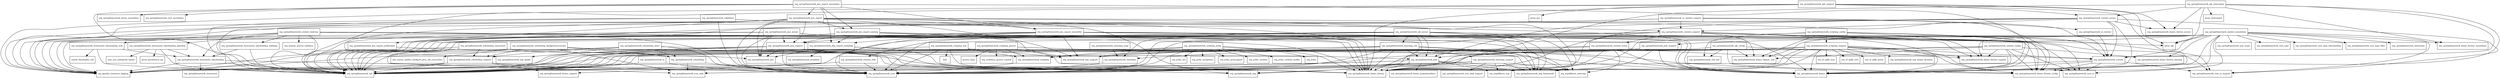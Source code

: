 digraph spring_context_2_5_5_package_dependencies {
  node [shape = box, fontsize=10.0];
  org_springframework_context -> org_springframework_beans;
  org_springframework_context -> org_springframework_beans_factory;
  org_springframework_context -> org_springframework_beans_factory_config;
  org_springframework_context -> org_springframework_core_io;
  org_springframework_context -> org_springframework_core_io_support;
  org_springframework_context_access -> org_apache_commons_logging;
  org_springframework_context_access -> org_springframework_beans;
  org_springframework_context_access -> org_springframework_beans_factory;
  org_springframework_context_access -> org_springframework_beans_factory_access;
  org_springframework_context_access -> org_springframework_context;
  org_springframework_context_access -> org_springframework_context_support;
  org_springframework_context_access -> org_springframework_core_io_support;
  org_springframework_context_access -> org_springframework_jndi;
  org_springframework_context_access -> org_springframework_util;
  org_springframework_context_annotation -> javax_ejb;
  org_springframework_context_annotation -> org_springframework_aop_scope;
  org_springframework_context_annotation -> org_springframework_beans;
  org_springframework_context_annotation -> org_springframework_beans_factory;
  org_springframework_context_annotation -> org_springframework_beans_factory_annotation;
  org_springframework_context_annotation -> org_springframework_beans_factory_config;
  org_springframework_context_annotation -> org_springframework_beans_factory_parsing;
  org_springframework_context_annotation -> org_springframework_beans_factory_support;
  org_springframework_context_annotation -> org_springframework_beans_factory_xml;
  org_springframework_context_annotation -> org_springframework_context;
  org_springframework_context_annotation -> org_springframework_core;
  org_springframework_context_annotation -> org_springframework_core_io;
  org_springframework_context_annotation -> org_springframework_core_io_support;
  org_springframework_context_annotation -> org_springframework_core_type;
  org_springframework_context_annotation -> org_springframework_core_type_classreading;
  org_springframework_context_annotation -> org_springframework_core_type_filter;
  org_springframework_context_annotation -> org_springframework_jndi_support;
  org_springframework_context_annotation -> org_springframework_stereotype;
  org_springframework_context_annotation -> org_springframework_util;
  org_springframework_context_config -> org_springframework_beans;
  org_springframework_context_config -> org_springframework_beans_factory_config;
  org_springframework_context_config -> org_springframework_beans_factory_parsing;
  org_springframework_context_config -> org_springframework_beans_factory_support;
  org_springframework_context_config -> org_springframework_beans_factory_xml;
  org_springframework_context_config -> org_springframework_core;
  org_springframework_context_config -> org_springframework_core_io;
  org_springframework_context_config -> org_springframework_util;
  org_springframework_context_event -> org_aopalliance_intercept;
  org_springframework_context_event -> org_springframework_beans;
  org_springframework_context_event -> org_springframework_beans_factory;
  org_springframework_context_event -> org_springframework_context;
  org_springframework_context_event -> org_springframework_core;
  org_springframework_context_event -> org_springframework_core_task;
  org_springframework_context_i18n -> org_springframework_core;
  org_springframework_context_i18n -> org_springframework_util;
  org_springframework_context_support -> org_apache_commons_logging;
  org_springframework_context_support -> org_springframework_beans;
  org_springframework_context_support -> org_springframework_beans_factory;
  org_springframework_context_support -> org_springframework_beans_factory_config;
  org_springframework_context_support -> org_springframework_beans_factory_support;
  org_springframework_context_support -> org_springframework_beans_factory_xml;
  org_springframework_context_support -> org_springframework_beans_support;
  org_springframework_context_support -> org_springframework_context;
  org_springframework_context_support -> org_springframework_context_event;
  org_springframework_context_support -> org_springframework_context_i18n;
  org_springframework_context_support -> org_springframework_core;
  org_springframework_context_support -> org_springframework_core_io;
  org_springframework_context_support -> org_springframework_core_io_support;
  org_springframework_context_support -> org_springframework_util;
  org_springframework_context_weaving -> org_apache_commons_logging;
  org_springframework_context_weaving -> org_aspectj_weaver_loadtime;
  org_springframework_context_weaving -> org_springframework_beans;
  org_springframework_context_weaving -> org_springframework_beans_factory;
  org_springframework_context_weaving -> org_springframework_beans_factory_config;
  org_springframework_context_weaving -> org_springframework_core;
  org_springframework_context_weaving -> org_springframework_instrument_classloading;
  org_springframework_context_weaving -> org_springframework_instrument_classloading_glassfish;
  org_springframework_context_weaving -> org_springframework_instrument_classloading_oc4j;
  org_springframework_context_weaving -> org_springframework_instrument_classloading_weblogic;
  org_springframework_context_weaving -> org_springframework_util;
  org_springframework_ejb_access -> javax_ejb;
  org_springframework_ejb_access -> org_aopalliance_intercept;
  org_springframework_ejb_access -> org_apache_commons_logging;
  org_springframework_ejb_access -> org_springframework_aop_framework;
  org_springframework_ejb_access -> org_springframework_beans_factory;
  org_springframework_ejb_access -> org_springframework_core;
  org_springframework_ejb_access -> org_springframework_jndi;
  org_springframework_ejb_access -> org_springframework_remoting;
  org_springframework_ejb_access -> org_springframework_remoting_rmi;
  org_springframework_ejb_access -> org_springframework_util;
  org_springframework_ejb_config -> org_springframework_beans_factory_config;
  org_springframework_ejb_config -> org_springframework_beans_factory_support;
  org_springframework_ejb_config -> org_springframework_beans_factory_xml;
  org_springframework_ejb_config -> org_springframework_util;
  org_springframework_ejb_config -> org_springframework_util_xml;
  org_springframework_ejb_interceptor -> javax_ejb;
  org_springframework_ejb_interceptor -> javax_interceptor;
  org_springframework_ejb_interceptor -> org_springframework_beans_factory;
  org_springframework_ejb_interceptor -> org_springframework_beans_factory_access;
  org_springframework_ejb_interceptor -> org_springframework_beans_factory_annotation;
  org_springframework_ejb_interceptor -> org_springframework_beans_factory_config;
  org_springframework_ejb_interceptor -> org_springframework_context;
  org_springframework_ejb_interceptor -> org_springframework_context_access;
  org_springframework_ejb_support -> javax_ejb;
  org_springframework_ejb_support -> javax_jms;
  org_springframework_ejb_support -> org_apache_commons_logging;
  org_springframework_ejb_support -> org_springframework_beans;
  org_springframework_ejb_support -> org_springframework_beans_factory;
  org_springframework_ejb_support -> org_springframework_beans_factory_access;
  org_springframework_ejb_support -> org_springframework_context_access;
  org_springframework_ejb_support -> org_springframework_util;
  org_springframework_instrument_classloading -> org_apache_commons_logging;
  org_springframework_instrument_classloading -> org_springframework_core;
  org_springframework_instrument_classloading -> org_springframework_instrument;
  org_springframework_instrument_classloading -> org_springframework_util;
  org_springframework_instrument_classloading_glassfish -> com_sun_enterprise_loader;
  org_springframework_instrument_classloading_glassfish -> javax_persistence_spi;
  org_springframework_instrument_classloading_glassfish -> org_springframework_instrument_classloading;
  org_springframework_instrument_classloading_glassfish -> org_springframework_util;
  org_springframework_instrument_classloading_oc4j -> oracle_classloader_util;
  org_springframework_instrument_classloading_oc4j -> org_springframework_instrument_classloading;
  org_springframework_instrument_classloading_oc4j -> org_springframework_util;
  org_springframework_instrument_classloading_weblogic -> org_springframework_instrument_classloading;
  org_springframework_instrument_classloading_weblogic -> org_springframework_util;
  org_springframework_jmx -> org_springframework_core;
  org_springframework_jmx_access -> org_aopalliance_intercept;
  org_springframework_jmx_access -> org_apache_commons_logging;
  org_springframework_jmx_access -> org_springframework_aop_framework;
  org_springframework_jmx_access -> org_springframework_beans;
  org_springframework_jmx_access -> org_springframework_beans_factory;
  org_springframework_jmx_access -> org_springframework_core;
  org_springframework_jmx_access -> org_springframework_jmx;
  org_springframework_jmx_access -> org_springframework_jmx_support;
  org_springframework_jmx_access -> org_springframework_util;
  org_springframework_jmx_export -> org_apache_commons_logging;
  org_springframework_jmx_export -> org_springframework_aop;
  org_springframework_jmx_export -> org_springframework_aop_framework;
  org_springframework_jmx_export -> org_springframework_aop_support;
  org_springframework_jmx_export -> org_springframework_aop_target;
  org_springframework_jmx_export -> org_springframework_beans_factory;
  org_springframework_jmx_export -> org_springframework_beans_factory_config;
  org_springframework_jmx_export -> org_springframework_core;
  org_springframework_jmx_export -> org_springframework_jmx;
  org_springframework_jmx_export -> org_springframework_jmx_export_assembler;
  org_springframework_jmx_export -> org_springframework_jmx_export_naming;
  org_springframework_jmx_export -> org_springframework_jmx_export_notification;
  org_springframework_jmx_export -> org_springframework_jmx_support;
  org_springframework_jmx_export -> org_springframework_util;
  org_springframework_jmx_export_annotation -> org_springframework_beans;
  org_springframework_jmx_export_annotation -> org_springframework_beans_annotation;
  org_springframework_jmx_export_annotation -> org_springframework_core_annotation;
  org_springframework_jmx_export_annotation -> org_springframework_jmx_export;
  org_springframework_jmx_export_annotation -> org_springframework_jmx_export_assembler;
  org_springframework_jmx_export_annotation -> org_springframework_jmx_export_metadata;
  org_springframework_jmx_export_annotation -> org_springframework_jmx_export_naming;
  org_springframework_jmx_export_annotation -> org_springframework_util;
  org_springframework_jmx_export_assembler -> org_springframework_aop_framework;
  org_springframework_jmx_export_assembler -> org_springframework_aop_support;
  org_springframework_jmx_export_assembler -> org_springframework_beans;
  org_springframework_jmx_export_assembler -> org_springframework_beans_factory;
  org_springframework_jmx_export_assembler -> org_springframework_core;
  org_springframework_jmx_export_assembler -> org_springframework_jmx_export_metadata;
  org_springframework_jmx_export_assembler -> org_springframework_jmx_support;
  org_springframework_jmx_export_assembler -> org_springframework_util;
  org_springframework_jmx_export_metadata -> org_springframework_beans;
  org_springframework_jmx_export_metadata -> org_springframework_beans_factory;
  org_springframework_jmx_export_metadata -> org_springframework_jmx;
  org_springframework_jmx_export_metadata -> org_springframework_metadata;
  org_springframework_jmx_export_metadata -> org_springframework_util;
  org_springframework_jmx_export_naming -> org_apache_commons_logging;
  org_springframework_jmx_export_naming -> org_springframework_aop_support;
  org_springframework_jmx_export_naming -> org_springframework_beans_factory;
  org_springframework_jmx_export_naming -> org_springframework_core_io;
  org_springframework_jmx_export_naming -> org_springframework_core_io_support;
  org_springframework_jmx_export_naming -> org_springframework_jmx_export_metadata;
  org_springframework_jmx_export_naming -> org_springframework_jmx_support;
  org_springframework_jmx_export_naming -> org_springframework_util;
  org_springframework_jmx_export_notification -> org_springframework_jmx;
  org_springframework_jmx_export_notification -> org_springframework_util;
  org_springframework_jmx_support -> org_apache_commons_logging;
  org_springframework_jmx_support -> org_springframework_aop;
  org_springframework_jmx_support -> org_springframework_aop_framework;
  org_springframework_jmx_support -> org_springframework_aop_target;
  org_springframework_jmx_support -> org_springframework_beans_factory;
  org_springframework_jmx_support -> org_springframework_core;
  org_springframework_jmx_support -> org_springframework_jmx;
  org_springframework_jmx_support -> org_springframework_jndi;
  org_springframework_jmx_support -> org_springframework_util;
  org_springframework_jndi -> org_aopalliance_aop;
  org_springframework_jndi -> org_aopalliance_intercept;
  org_springframework_jndi -> org_apache_commons_logging;
  org_springframework_jndi -> org_springframework_aop;
  org_springframework_jndi -> org_springframework_aop_framework;
  org_springframework_jndi -> org_springframework_beans_factory;
  org_springframework_jndi -> org_springframework_beans_propertyeditors;
  org_springframework_jndi -> org_springframework_core;
  org_springframework_jndi -> org_springframework_util;
  org_springframework_jndi_support -> org_springframework_beans;
  org_springframework_jndi_support -> org_springframework_beans_factory;
  org_springframework_jndi_support -> org_springframework_jndi;
  org_springframework_remoting -> org_springframework_core;
  org_springframework_remoting_rmi -> org_aopalliance_intercept;
  org_springframework_remoting_rmi -> org_apache_commons_logging;
  org_springframework_remoting_rmi -> org_springframework_aop_framework;
  org_springframework_remoting_rmi -> org_springframework_aop_support;
  org_springframework_remoting_rmi -> org_springframework_beans_factory;
  org_springframework_remoting_rmi -> org_springframework_core;
  org_springframework_remoting_rmi -> org_springframework_jndi;
  org_springframework_remoting_rmi -> org_springframework_remoting;
  org_springframework_remoting_rmi -> org_springframework_remoting_support;
  org_springframework_remoting_rmi -> org_springframework_util;
  org_springframework_remoting_soap -> org_springframework_remoting;
  org_springframework_remoting_support -> org_aopalliance_aop;
  org_springframework_remoting_support -> org_aopalliance_intercept;
  org_springframework_remoting_support -> org_apache_commons_logging;
  org_springframework_remoting_support -> org_springframework_aop_framework;
  org_springframework_remoting_support -> org_springframework_beans_factory;
  org_springframework_remoting_support -> org_springframework_core_task;
  org_springframework_remoting_support -> org_springframework_core_task_support;
  org_springframework_remoting_support -> org_springframework_util;
  org_springframework_scheduling -> org_springframework_core;
  org_springframework_scheduling -> org_springframework_core_task;
  org_springframework_scheduling_backportconcurrent -> edu_emory_mathcs_backport_java_util_concurrent;
  org_springframework_scheduling_backportconcurrent -> org_apache_commons_logging;
  org_springframework_scheduling_backportconcurrent -> org_springframework_beans_factory;
  org_springframework_scheduling_backportconcurrent -> org_springframework_core_task;
  org_springframework_scheduling_backportconcurrent -> org_springframework_scheduling;
  org_springframework_scheduling_backportconcurrent -> org_springframework_scheduling_support;
  org_springframework_scheduling_backportconcurrent -> org_springframework_util;
  org_springframework_scheduling_concurrent -> org_apache_commons_logging;
  org_springframework_scheduling_concurrent -> org_springframework_beans_factory;
  org_springframework_scheduling_concurrent -> org_springframework_core_task;
  org_springframework_scheduling_concurrent -> org_springframework_scheduling;
  org_springframework_scheduling_concurrent -> org_springframework_scheduling_support;
  org_springframework_scheduling_concurrent -> org_springframework_util;
  org_springframework_scheduling_support -> org_apache_commons_logging;
  org_springframework_scheduling_support -> org_springframework_beans_factory;
  org_springframework_scheduling_support -> org_springframework_beans_support;
  org_springframework_scheduling_support -> org_springframework_util;
  org_springframework_scheduling_timer -> org_apache_commons_logging;
  org_springframework_scheduling_timer -> org_springframework_beans_factory;
  org_springframework_scheduling_timer -> org_springframework_core;
  org_springframework_scheduling_timer -> org_springframework_scheduling;
  org_springframework_scheduling_timer -> org_springframework_scheduling_support;
  org_springframework_scheduling_timer -> org_springframework_util;
  org_springframework_scripting -> org_springframework_core;
  org_springframework_scripting_bsh -> bsh;
  org_springframework_scripting_bsh -> org_springframework_aop_support;
  org_springframework_scripting_bsh -> org_springframework_beans_factory;
  org_springframework_scripting_bsh -> org_springframework_core;
  org_springframework_scripting_bsh -> org_springframework_scripting;
  org_springframework_scripting_bsh -> org_springframework_util;
  org_springframework_scripting_config -> org_springframework_beans;
  org_springframework_scripting_config -> org_springframework_beans_factory_config;
  org_springframework_scripting_config -> org_springframework_beans_factory_support;
  org_springframework_scripting_config -> org_springframework_beans_factory_xml;
  org_springframework_scripting_config -> org_springframework_scripting_support;
  org_springframework_scripting_config -> org_springframework_util;
  org_springframework_scripting_config -> org_springframework_util_xml;
  org_springframework_scripting_groovy -> groovy_lang;
  org_springframework_scripting_groovy -> org_codehaus_groovy_control;
  org_springframework_scripting_groovy -> org_springframework_beans;
  org_springframework_scripting_groovy -> org_springframework_beans_factory;
  org_springframework_scripting_groovy -> org_springframework_beans_factory_config;
  org_springframework_scripting_groovy -> org_springframework_scripting;
  org_springframework_scripting_groovy -> org_springframework_util;
  org_springframework_scripting_jruby -> org_jruby;
  org_springframework_scripting_jruby -> org_jruby_ast;
  org_springframework_scripting_jruby -> org_jruby_exceptions;
  org_springframework_scripting_jruby -> org_jruby_javasupport;
  org_springframework_scripting_jruby -> org_jruby_runtime;
  org_springframework_scripting_jruby -> org_jruby_runtime_builtin;
  org_springframework_scripting_jruby -> org_springframework_aop_support;
  org_springframework_scripting_jruby -> org_springframework_beans_factory;
  org_springframework_scripting_jruby -> org_springframework_core;
  org_springframework_scripting_jruby -> org_springframework_scripting;
  org_springframework_scripting_jruby -> org_springframework_util;
  org_springframework_scripting_support -> net_sf_cglib_asm;
  org_springframework_scripting_support -> net_sf_cglib_core;
  org_springframework_scripting_support -> net_sf_cglib_proxy;
  org_springframework_scripting_support -> org_aopalliance_aop;
  org_springframework_scripting_support -> org_apache_commons_logging;
  org_springframework_scripting_support -> org_springframework_aop;
  org_springframework_scripting_support -> org_springframework_aop_framework;
  org_springframework_scripting_support -> org_springframework_aop_support;
  org_springframework_scripting_support -> org_springframework_aop_target_dynamic;
  org_springframework_scripting_support -> org_springframework_beans;
  org_springframework_scripting_support -> org_springframework_beans_factory;
  org_springframework_scripting_support -> org_springframework_beans_factory_config;
  org_springframework_scripting_support -> org_springframework_beans_factory_support;
  org_springframework_scripting_support -> org_springframework_context;
  org_springframework_scripting_support -> org_springframework_core;
  org_springframework_scripting_support -> org_springframework_core_io;
  org_springframework_scripting_support -> org_springframework_scripting;
  org_springframework_scripting_support -> org_springframework_util;
  org_springframework_ui -> org_springframework_core;
  org_springframework_ui -> org_springframework_util;
  org_springframework_ui_context -> org_springframework_context;
  org_springframework_ui_context_support -> org_apache_commons_logging;
  org_springframework_ui_context_support -> org_springframework_context;
  org_springframework_ui_context_support -> org_springframework_context_support;
  org_springframework_ui_context_support -> org_springframework_ui_context;
  org_springframework_ui_context_support -> org_springframework_util;
  org_springframework_validation -> org_apache_commons_logging;
  org_springframework_validation -> org_springframework_beans;
  org_springframework_validation -> org_springframework_context_support;
  org_springframework_validation -> org_springframework_core;
  org_springframework_validation -> org_springframework_util;
}

